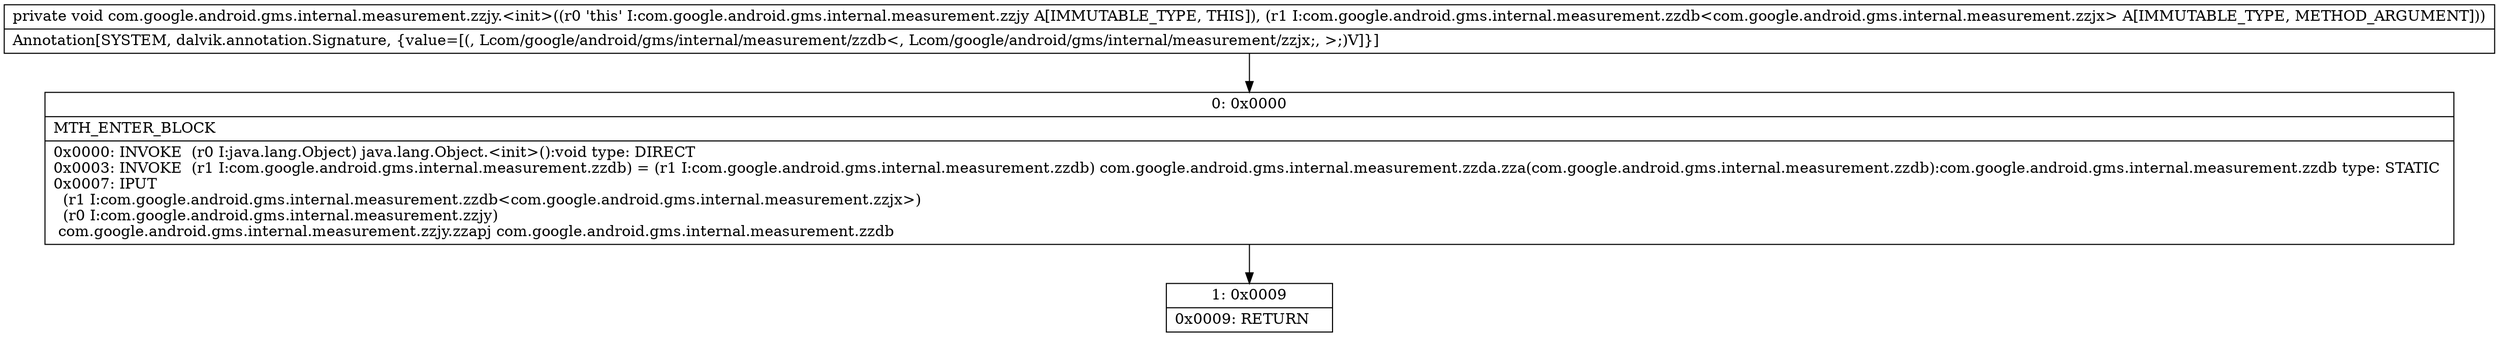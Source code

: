digraph "CFG forcom.google.android.gms.internal.measurement.zzjy.\<init\>(Lcom\/google\/android\/gms\/internal\/measurement\/zzdb;)V" {
Node_0 [shape=record,label="{0\:\ 0x0000|MTH_ENTER_BLOCK\l|0x0000: INVOKE  (r0 I:java.lang.Object) java.lang.Object.\<init\>():void type: DIRECT \l0x0003: INVOKE  (r1 I:com.google.android.gms.internal.measurement.zzdb) = (r1 I:com.google.android.gms.internal.measurement.zzdb) com.google.android.gms.internal.measurement.zzda.zza(com.google.android.gms.internal.measurement.zzdb):com.google.android.gms.internal.measurement.zzdb type: STATIC \l0x0007: IPUT  \l  (r1 I:com.google.android.gms.internal.measurement.zzdb\<com.google.android.gms.internal.measurement.zzjx\>)\l  (r0 I:com.google.android.gms.internal.measurement.zzjy)\l com.google.android.gms.internal.measurement.zzjy.zzapj com.google.android.gms.internal.measurement.zzdb \l}"];
Node_1 [shape=record,label="{1\:\ 0x0009|0x0009: RETURN   \l}"];
MethodNode[shape=record,label="{private void com.google.android.gms.internal.measurement.zzjy.\<init\>((r0 'this' I:com.google.android.gms.internal.measurement.zzjy A[IMMUTABLE_TYPE, THIS]), (r1 I:com.google.android.gms.internal.measurement.zzdb\<com.google.android.gms.internal.measurement.zzjx\> A[IMMUTABLE_TYPE, METHOD_ARGUMENT]))  | Annotation[SYSTEM, dalvik.annotation.Signature, \{value=[(, Lcom\/google\/android\/gms\/internal\/measurement\/zzdb\<, Lcom\/google\/android\/gms\/internal\/measurement\/zzjx;, \>;)V]\}]\l}"];
MethodNode -> Node_0;
Node_0 -> Node_1;
}

